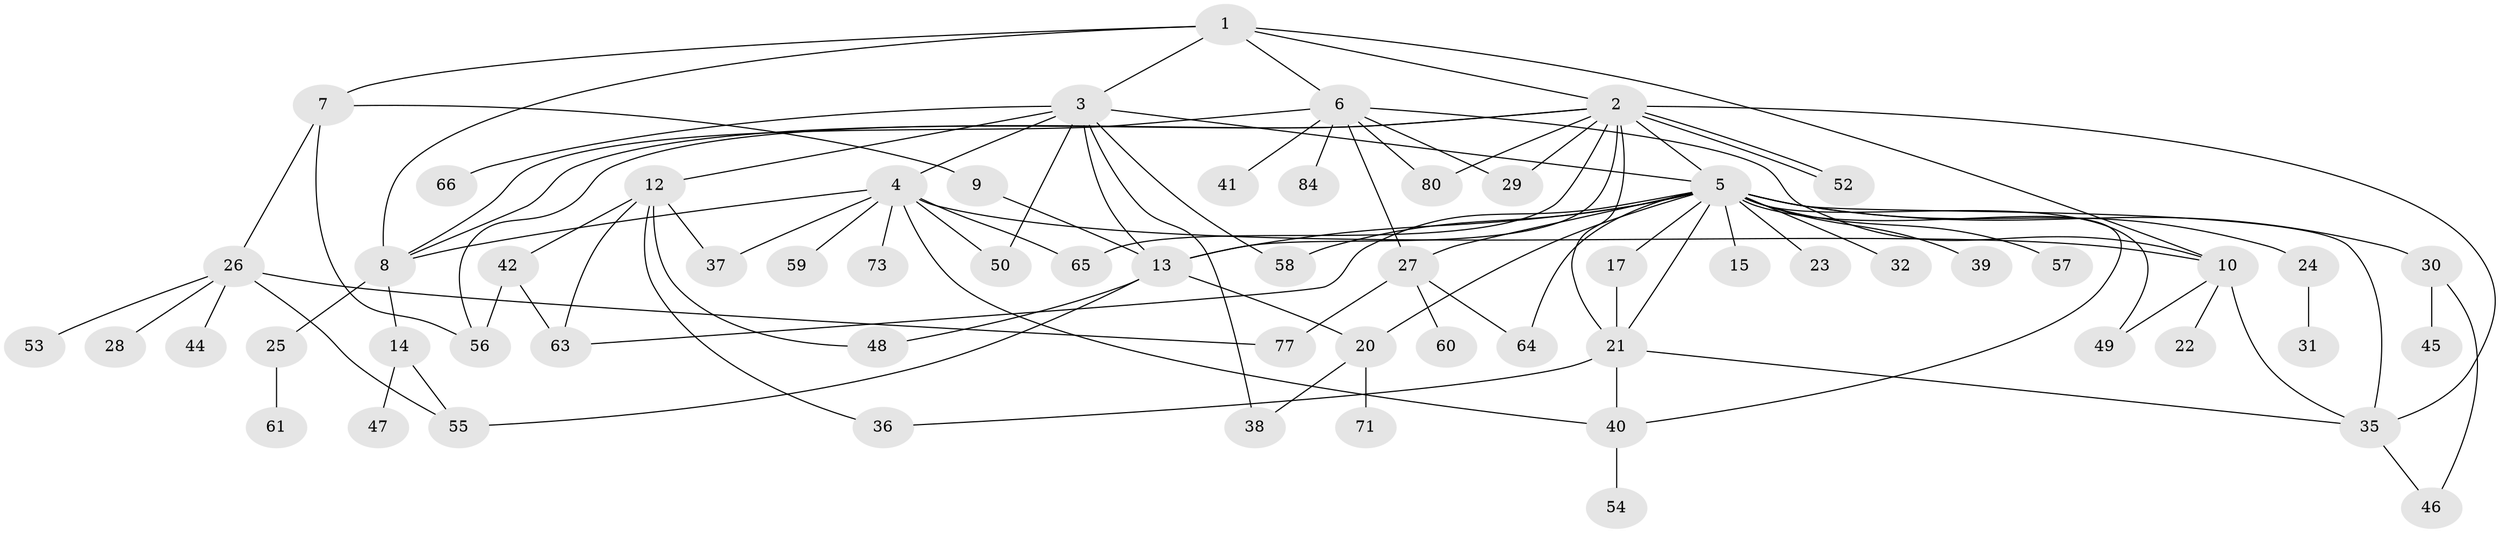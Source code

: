 // original degree distribution, {7: 0.033707865168539325, 13: 0.011235955056179775, 10: 0.011235955056179775, 6: 0.0449438202247191, 15: 0.011235955056179775, 8: 0.033707865168539325, 4: 0.10112359550561797, 2: 0.2696629213483146, 5: 0.02247191011235955, 3: 0.1348314606741573, 1: 0.3258426966292135}
// Generated by graph-tools (version 1.1) at 2025/18/03/04/25 18:18:11]
// undirected, 62 vertices, 99 edges
graph export_dot {
graph [start="1"]
  node [color=gray90,style=filled];
  1 [super="+33"];
  2;
  3;
  4 [super="+43"];
  5 [super="+19+11+16"];
  6;
  7;
  8 [super="+81+79"];
  9;
  10;
  12 [super="+68"];
  13 [super="+78"];
  14;
  15;
  17;
  20;
  21;
  22;
  23;
  24;
  25;
  26;
  27 [super="+72"];
  28;
  29 [super="+62+69"];
  30;
  31;
  32;
  35 [super="+75"];
  36;
  37 [super="+85"];
  38 [super="+70"];
  39;
  40;
  41;
  42;
  44;
  45;
  46;
  47;
  48 [super="+82"];
  49;
  50;
  52;
  53;
  54;
  55 [super="+83"];
  56;
  57;
  58;
  59;
  60;
  61;
  63;
  64;
  65;
  66;
  71;
  73;
  77;
  80 [super="+88"];
  84;
  1 -- 2;
  1 -- 3;
  1 -- 6;
  1 -- 7;
  1 -- 10;
  1 -- 8;
  2 -- 5 [weight=2];
  2 -- 8;
  2 -- 21;
  2 -- 29;
  2 -- 52;
  2 -- 52;
  2 -- 56;
  2 -- 65;
  2 -- 80;
  2 -- 13;
  2 -- 35;
  3 -- 4;
  3 -- 12;
  3 -- 13 [weight=2];
  3 -- 50;
  3 -- 58;
  3 -- 66;
  3 -- 38;
  3 -- 5;
  4 -- 10;
  4 -- 37;
  4 -- 50;
  4 -- 59;
  4 -- 65;
  4 -- 8;
  4 -- 73;
  4 -- 40;
  5 -- 13;
  5 -- 15;
  5 -- 20;
  5 -- 27;
  5 -- 30;
  5 -- 32;
  5 -- 35;
  5 -- 49;
  5 -- 57;
  5 -- 64;
  5 -- 21;
  5 -- 39 [weight=2];
  5 -- 58;
  5 -- 40;
  5 -- 17;
  5 -- 23;
  5 -- 24;
  5 -- 63;
  6 -- 8;
  6 -- 10;
  6 -- 41;
  6 -- 84;
  6 -- 80;
  6 -- 27;
  6 -- 29;
  7 -- 9;
  7 -- 26;
  7 -- 56;
  8 -- 14;
  8 -- 25;
  9 -- 13;
  10 -- 22;
  10 -- 35;
  10 -- 49;
  12 -- 36;
  12 -- 42;
  12 -- 63;
  12 -- 48;
  12 -- 37;
  13 -- 48 [weight=2];
  13 -- 20;
  13 -- 55;
  14 -- 47;
  14 -- 55;
  17 -- 21;
  20 -- 38;
  20 -- 71;
  21 -- 35;
  21 -- 36;
  21 -- 40;
  24 -- 31;
  25 -- 61;
  26 -- 28;
  26 -- 44;
  26 -- 53;
  26 -- 55;
  26 -- 77;
  27 -- 60;
  27 -- 64;
  27 -- 77;
  30 -- 45;
  30 -- 46;
  35 -- 46;
  40 -- 54;
  42 -- 56;
  42 -- 63;
}
